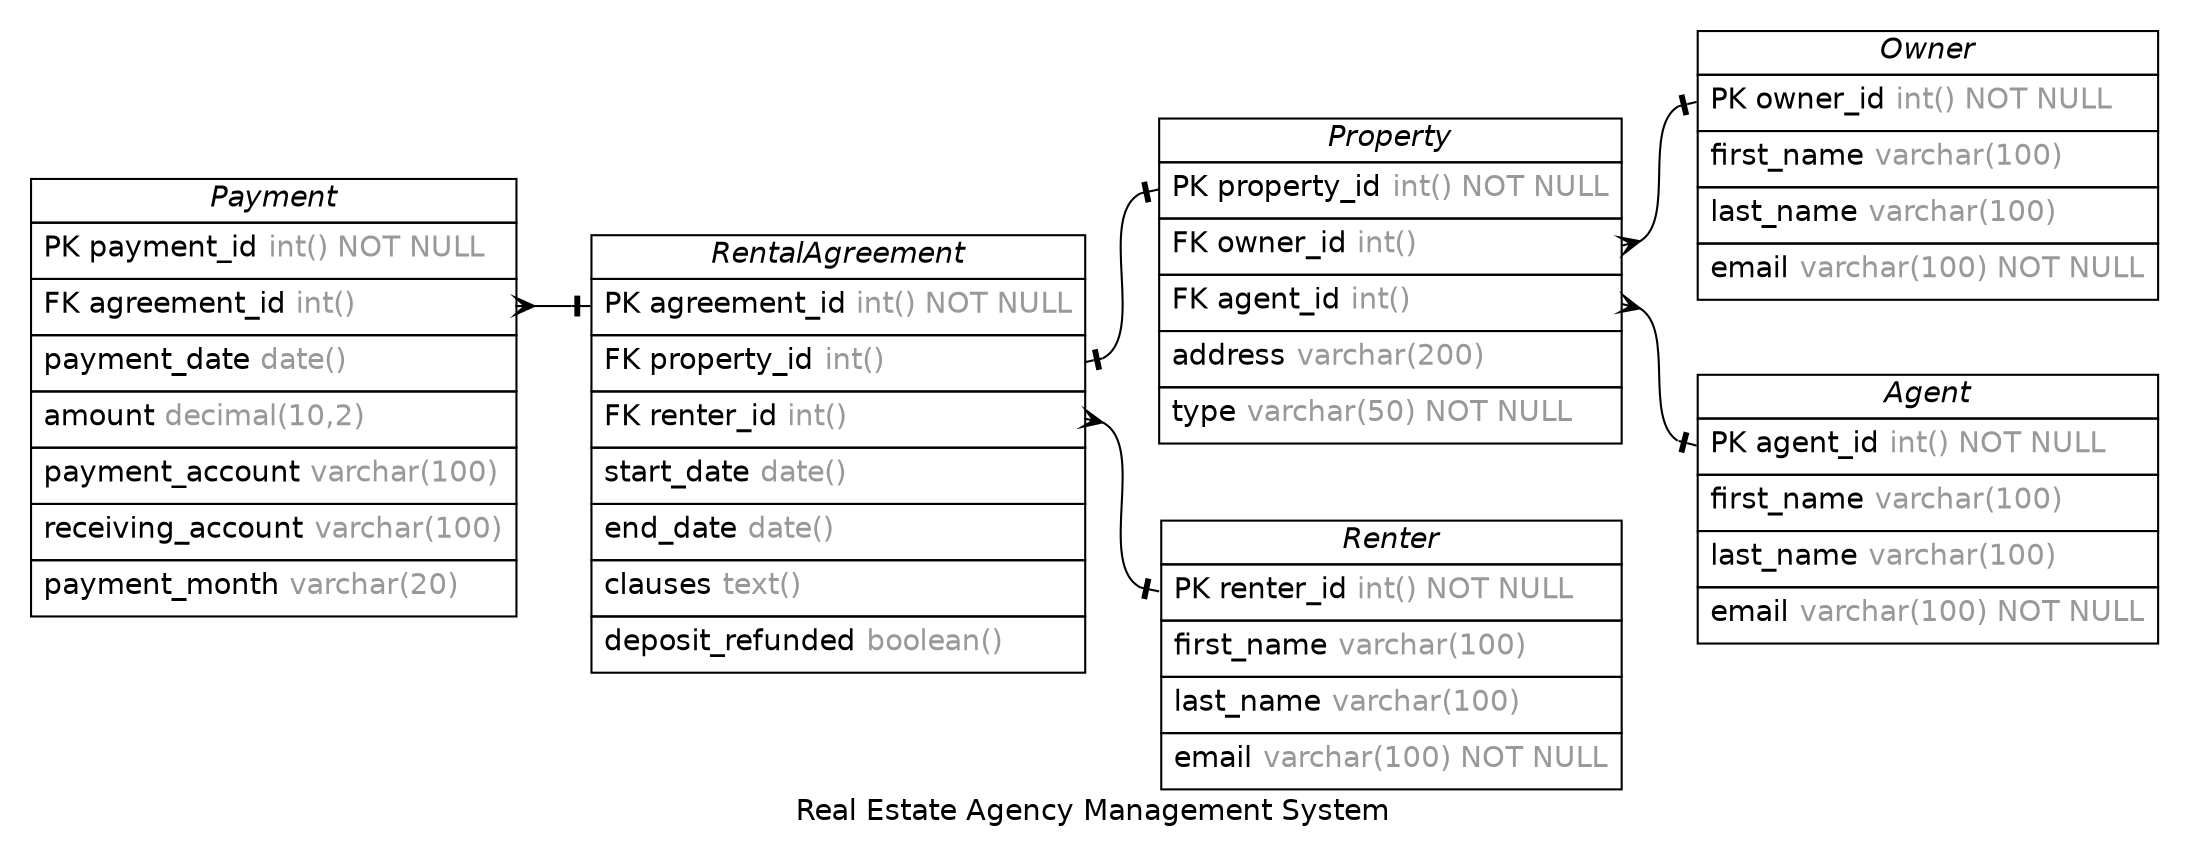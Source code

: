 /* created with ERDot < https://github.com/ehne/ERDot > */
digraph G {
    graph [
        nodesep=0.5;
        rankdir="LR";
        concentrate=true;
        splines="spline";
        fontname="Helvetica";
        pad="0.2,0.2",
        label="Real Estate Agency Management System",
        
    ];
    
    node [shape=plain, fontname="Helvetica"];
    edge [
        dir=both,
        fontsize=12,
        arrowsize=0.9,
        penwidth=1.0,
        labelangle=32,
        labeldistance=1.8,
        fontname="Helvetica"
    ];
    
    "Agent" [ label=<
        <table border="0" cellborder="1" cellspacing="0" >
        <tr><td><i>Agent</i></td></tr>
        <tr><td port="agent_id" align="left" cellpadding="5">PK agent_id <font color="grey60">int() NOT NULL</font></td></tr>
        <tr><td port="first_name" align="left" cellpadding="5">first_name <font color="grey60">varchar(100)</font></td></tr>
        <tr><td port="last_name" align="left" cellpadding="5">last_name <font color="grey60">varchar(100)</font></td></tr>
        <tr><td port="email" align="left" cellpadding="5">email <font color="grey60">varchar(100) NOT NULL</font></td></tr>
    </table>>];
    "Owner" [ label=<
        <table border="0" cellborder="1" cellspacing="0" >
        <tr><td><i>Owner</i></td></tr>
        <tr><td port="owner_id" align="left" cellpadding="5">PK owner_id <font color="grey60">int() NOT NULL</font></td></tr>
        <tr><td port="first_name" align="left" cellpadding="5">first_name <font color="grey60">varchar(100)</font></td></tr>
        <tr><td port="last_name" align="left" cellpadding="5">last_name <font color="grey60">varchar(100)</font></td></tr>
        <tr><td port="email" align="left" cellpadding="5">email <font color="grey60">varchar(100) NOT NULL</font></td></tr>
    </table>>];
    "Renter" [ label=<
        <table border="0" cellborder="1" cellspacing="0" >
        <tr><td><i>Renter</i></td></tr>
        <tr><td port="renter_id" align="left" cellpadding="5">PK renter_id <font color="grey60">int() NOT NULL</font></td></tr>
        <tr><td port="first_name" align="left" cellpadding="5">first_name <font color="grey60">varchar(100)</font></td></tr>
        <tr><td port="last_name" align="left" cellpadding="5">last_name <font color="grey60">varchar(100)</font></td></tr>
        <tr><td port="email" align="left" cellpadding="5">email <font color="grey60">varchar(100) NOT NULL</font></td></tr>
    </table>>];
    "Property" [ label=<
        <table border="0" cellborder="1" cellspacing="0" >
        <tr><td><i>Property</i></td></tr>
        <tr><td port="property_id" align="left" cellpadding="5">PK property_id <font color="grey60">int() NOT NULL</font></td></tr>
        <tr><td port="owner_id" align="left" cellpadding="5">FK owner_id <font color="grey60">int()</font></td></tr>
        <tr><td port="agent_id" align="left" cellpadding="5">FK agent_id <font color="grey60">int()</font></td></tr>
        <tr><td port="address" align="left" cellpadding="5">address <font color="grey60">varchar(200)</font></td></tr>
        <tr><td port="type" align="left" cellpadding="5">type <font color="grey60">varchar(50) NOT NULL</font></td></tr>
    </table>>];
    "RentalAgreement" [ label=<
        <table border="0" cellborder="1" cellspacing="0" >
        <tr><td><i>RentalAgreement</i></td></tr>
        <tr><td port="agreement_id" align="left" cellpadding="5">PK agreement_id <font color="grey60">int() NOT NULL</font></td></tr>
        <tr><td port="property_id" align="left" cellpadding="5">FK property_id <font color="grey60">int()</font></td></tr>
        <tr><td port="renter_id" align="left" cellpadding="5">FK renter_id <font color="grey60">int()</font></td></tr>
        <tr><td port="start_date" align="left" cellpadding="5">start_date <font color="grey60">date()</font></td></tr>
        <tr><td port="end_date" align="left" cellpadding="5">end_date <font color="grey60">date()</font></td></tr>
        <tr><td port="clauses" align="left" cellpadding="5">clauses <font color="grey60">text()</font></td></tr>
        <tr><td port="deposit_refunded" align="left" cellpadding="5">deposit_refunded <font color="grey60">boolean()</font></td></tr>
    </table>>];
    "Payment" [ label=<
        <table border="0" cellborder="1" cellspacing="0" >
        <tr><td><i>Payment</i></td></tr>
        <tr><td port="payment_id" align="left" cellpadding="5">PK payment_id <font color="grey60">int() NOT NULL</font></td></tr>
        <tr><td port="agreement_id" align="left" cellpadding="5">FK agreement_id <font color="grey60">int()</font></td></tr>
        <tr><td port="payment_date" align="left" cellpadding="5">payment_date <font color="grey60">date()</font></td></tr>
        <tr><td port="amount" align="left" cellpadding="5">amount <font color="grey60">decimal(10,2)</font></td></tr>
        <tr><td port="payment_account" align="left" cellpadding="5">payment_account <font color="grey60">varchar(100)</font></td></tr>
        <tr><td port="receiving_account" align="left" cellpadding="5">receiving_account <font color="grey60">varchar(100)</font></td></tr>
        <tr><td port="payment_month" align="left" cellpadding="5">payment_month <font color="grey60">varchar(20)</font></td></tr>
    </table>>];

    
    "Property":"owner_id"->"Owner":"owner_id" [
        arrowhead=noneotee,

        arrowtail=ocrow,
    ];

    
    "Property":"agent_id"->"Agent":"agent_id" [
        arrowhead=noneotee,

        arrowtail=ocrow,
    ];

    
    "RentalAgreement":"property_id"->"Property":"property_id" [
        arrowhead=noneotee,

        arrowtail=noneotee,
    ];

    
    "RentalAgreement":"renter_id"->"Renter":"renter_id" [
        arrowhead=noneotee,

        arrowtail=ocrow,
    ];

    
    "Payment":"agreement_id"->"RentalAgreement":"agreement_id" [
        arrowhead=noneotee,

        arrowtail=ocrow,
    ];



    

}

